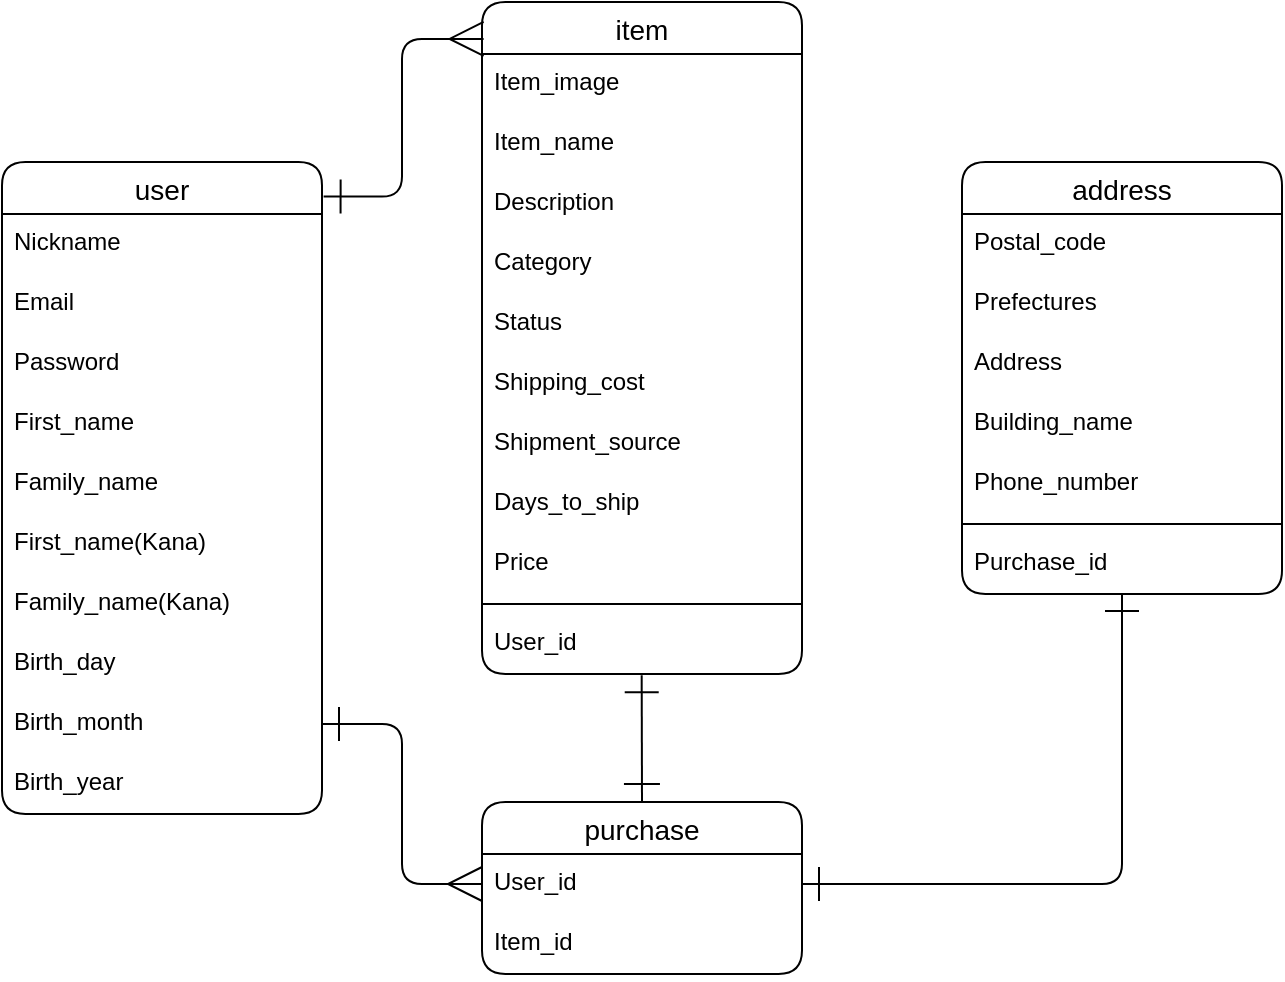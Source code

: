 <mxfile version="13.6.5">
    <diagram id="i8aRQP36LW8_8vwlZ2MQ" name="ページ1">
        <mxGraphModel dx="294" dy="2487" grid="1" gridSize="10" guides="1" tooltips="1" connect="1" arrows="1" fold="1" page="1" pageScale="1" pageWidth="827" pageHeight="1169" math="0" shadow="0">
            <root>
                <mxCell id="0"/>
                <mxCell id="1" parent="0"/>
                <mxCell id="61" value="user" style="swimlane;fontStyle=0;childLayout=stackLayout;horizontal=1;startSize=26;horizontalStack=0;resizeParent=1;resizeParentMax=0;resizeLast=0;collapsible=1;marginBottom=0;align=center;fontSize=14;swimlaneFillColor=none;rounded=1;" parent="1" vertex="1">
                    <mxGeometry y="-1760" width="160" height="326" as="geometry">
                        <mxRectangle x="40" y="-1560" width="60" height="26" as="alternateBounds"/>
                    </mxGeometry>
                </mxCell>
                <mxCell id="62" value="Nickname" style="text;strokeColor=none;spacingLeft=4;spacingRight=4;overflow=hidden;rotatable=0;points=[[0,0.5],[1,0.5]];portConstraint=eastwest;fontSize=12;rounded=1;" parent="61" vertex="1">
                    <mxGeometry y="26" width="160" height="30" as="geometry"/>
                </mxCell>
                <mxCell id="63" value="Email" style="text;strokeColor=none;fillColor=none;spacingLeft=4;spacingRight=4;overflow=hidden;rotatable=0;points=[[0,0.5],[1,0.5]];portConstraint=eastwest;fontSize=12;rounded=1;" parent="61" vertex="1">
                    <mxGeometry y="56" width="160" height="30" as="geometry"/>
                </mxCell>
                <mxCell id="79" value="Password" style="text;strokeColor=none;fillColor=none;spacingLeft=4;spacingRight=4;overflow=hidden;rotatable=0;points=[[0,0.5],[1,0.5]];portConstraint=eastwest;fontSize=12;rounded=1;" parent="61" vertex="1">
                    <mxGeometry y="86" width="160" height="30" as="geometry"/>
                </mxCell>
                <mxCell id="81" value="First_name" style="text;strokeColor=none;fillColor=none;spacingLeft=4;spacingRight=4;overflow=hidden;rotatable=0;points=[[0,0.5],[1,0.5]];portConstraint=eastwest;fontSize=12;rounded=1;" parent="61" vertex="1">
                    <mxGeometry y="116" width="160" height="30" as="geometry"/>
                </mxCell>
                <mxCell id="82" value="Family_name" style="text;strokeColor=none;fillColor=none;spacingLeft=4;spacingRight=4;overflow=hidden;rotatable=0;points=[[0,0.5],[1,0.5]];portConstraint=eastwest;fontSize=12;rounded=1;" parent="61" vertex="1">
                    <mxGeometry y="146" width="160" height="30" as="geometry"/>
                </mxCell>
                <mxCell id="83" value="First_name(Kana)" style="text;strokeColor=none;fillColor=none;spacingLeft=4;spacingRight=4;overflow=hidden;rotatable=0;points=[[0,0.5],[1,0.5]];portConstraint=eastwest;fontSize=12;rounded=1;" parent="61" vertex="1">
                    <mxGeometry y="176" width="160" height="30" as="geometry"/>
                </mxCell>
                <mxCell id="80" value="Family_name(Kana)" style="text;strokeColor=none;fillColor=none;spacingLeft=4;spacingRight=4;overflow=hidden;rotatable=0;points=[[0,0.5],[1,0.5]];portConstraint=eastwest;fontSize=12;rounded=1;" parent="61" vertex="1">
                    <mxGeometry y="206" width="160" height="30" as="geometry"/>
                </mxCell>
                <mxCell id="84" value="Birth_day" style="text;strokeColor=none;fillColor=none;spacingLeft=4;spacingRight=4;overflow=hidden;rotatable=0;points=[[0,0.5],[1,0.5]];portConstraint=eastwest;fontSize=12;rounded=1;" parent="61" vertex="1">
                    <mxGeometry y="236" width="160" height="30" as="geometry"/>
                </mxCell>
                <mxCell id="86" value="Birth_month" style="text;strokeColor=none;fillColor=none;spacingLeft=4;spacingRight=4;overflow=hidden;rotatable=0;points=[[0,0.5],[1,0.5]];portConstraint=eastwest;fontSize=12;rounded=1;" parent="61" vertex="1">
                    <mxGeometry y="266" width="160" height="30" as="geometry"/>
                </mxCell>
                <mxCell id="97" value="Birth_year" style="text;strokeColor=none;fillColor=none;spacingLeft=4;spacingRight=4;overflow=hidden;rotatable=0;points=[[0,0.5],[1,0.5]];portConstraint=eastwest;fontSize=12;rounded=1;" parent="61" vertex="1">
                    <mxGeometry y="296" width="160" height="30" as="geometry"/>
                </mxCell>
                <mxCell id="135" value="address" style="swimlane;fontStyle=0;childLayout=stackLayout;horizontal=1;startSize=26;horizontalStack=0;resizeParent=1;resizeParentMax=0;resizeLast=0;collapsible=1;marginBottom=0;align=center;fontSize=14;rounded=1;" parent="1" vertex="1">
                    <mxGeometry x="480" y="-1760" width="160" height="216" as="geometry">
                        <mxRectangle x="440" y="-1560" width="180" height="26" as="alternateBounds"/>
                    </mxGeometry>
                </mxCell>
                <mxCell id="136" value="Postal_code" style="text;strokeColor=none;fillColor=none;spacingLeft=4;spacingRight=4;overflow=hidden;rotatable=0;points=[[0,0.5],[1,0.5]];portConstraint=eastwest;fontSize=12;" parent="135" vertex="1">
                    <mxGeometry y="26" width="160" height="30" as="geometry"/>
                </mxCell>
                <mxCell id="137" value="Prefectures" style="text;strokeColor=none;fillColor=none;spacingLeft=4;spacingRight=4;overflow=hidden;rotatable=0;points=[[0,0.5],[1,0.5]];portConstraint=eastwest;fontSize=12;" parent="135" vertex="1">
                    <mxGeometry y="56" width="160" height="30" as="geometry"/>
                </mxCell>
                <mxCell id="138" value="Address" style="text;strokeColor=none;fillColor=none;spacingLeft=4;spacingRight=4;overflow=hidden;rotatable=0;points=[[0,0.5],[1,0.5]];portConstraint=eastwest;fontSize=12;" parent="135" vertex="1">
                    <mxGeometry y="86" width="160" height="30" as="geometry"/>
                </mxCell>
                <mxCell id="150" value="Building_name" style="text;strokeColor=none;fillColor=none;spacingLeft=4;spacingRight=4;overflow=hidden;rotatable=0;points=[[0,0.5],[1,0.5]];portConstraint=eastwest;fontSize=12;" parent="135" vertex="1">
                    <mxGeometry y="116" width="160" height="30" as="geometry"/>
                </mxCell>
                <mxCell id="151" value="Phone_number" style="text;strokeColor=none;fillColor=none;spacingLeft=4;spacingRight=4;overflow=hidden;rotatable=0;points=[[0,0.5],[1,0.5]];portConstraint=eastwest;fontSize=12;" parent="135" vertex="1">
                    <mxGeometry y="146" width="160" height="30" as="geometry"/>
                </mxCell>
                <mxCell id="172" value="" style="line;strokeWidth=1;rotatable=0;dashed=0;labelPosition=right;align=left;verticalAlign=middle;spacingTop=0;spacingLeft=6;points=[];portConstraint=eastwest;" vertex="1" parent="135">
                    <mxGeometry y="176" width="160" height="10" as="geometry"/>
                </mxCell>
                <mxCell id="171" value="Purchase_id" style="text;strokeColor=none;fillColor=none;spacingLeft=4;spacingRight=4;overflow=hidden;rotatable=0;points=[[0,0.5],[1,0.5]];portConstraint=eastwest;fontSize=12;" vertex="1" parent="135">
                    <mxGeometry y="186" width="160" height="30" as="geometry"/>
                </mxCell>
                <mxCell id="168" style="rounded=1;orthogonalLoop=1;jettySize=auto;html=1;exitX=1;exitY=0.5;exitDx=0;exitDy=0;entryX=0.5;entryY=1;entryDx=0;entryDy=0;endSize=15;startSize=15;startArrow=ERone;startFill=0;edgeStyle=orthogonalEdgeStyle;endArrow=ERone;endFill=0;" parent="1" source="152" target="135" edge="1">
                    <mxGeometry relative="1" as="geometry">
                        <mxPoint x="402" y="-1420" as="sourcePoint"/>
                    </mxGeometry>
                </mxCell>
                <mxCell id="155" value="purchase" style="swimlane;fontStyle=0;childLayout=stackLayout;horizontal=1;startSize=26;horizontalStack=0;resizeParent=1;resizeParentMax=0;resizeLast=0;collapsible=1;marginBottom=0;align=center;fontSize=14;rounded=1;" parent="1" vertex="1">
                    <mxGeometry x="240" y="-1440" width="160" height="86" as="geometry"/>
                </mxCell>
                <mxCell id="152" value="User_id" style="text;strokeColor=none;fillColor=none;spacingLeft=4;spacingRight=4;overflow=hidden;rotatable=0;points=[[0,0.5],[1,0.5]];portConstraint=eastwest;fontSize=12;" parent="155" vertex="1">
                    <mxGeometry y="26" width="160" height="30" as="geometry"/>
                </mxCell>
                <mxCell id="153" value="Item_id" style="text;strokeColor=none;fillColor=none;spacingLeft=4;spacingRight=4;overflow=hidden;rotatable=0;points=[[0,0.5],[1,0.5]];portConstraint=eastwest;fontSize=12;" parent="155" vertex="1">
                    <mxGeometry y="56" width="160" height="30" as="geometry"/>
                </mxCell>
                <mxCell id="131" value="item" style="swimlane;fontStyle=0;childLayout=stackLayout;horizontal=1;startSize=26;horizontalStack=0;resizeParent=1;resizeParentMax=0;resizeLast=0;collapsible=1;marginBottom=0;align=center;fontSize=14;rounded=1;" parent="1" vertex="1">
                    <mxGeometry x="240" y="-1840" width="160" height="336" as="geometry"/>
                </mxCell>
                <mxCell id="133" value="Item_image" style="text;strokeColor=none;fillColor=none;spacingLeft=4;spacingRight=4;overflow=hidden;rotatable=0;points=[[0,0.5],[1,0.5]];portConstraint=eastwest;fontSize=12;rounded=1;" parent="131" vertex="1">
                    <mxGeometry y="26" width="160" height="30" as="geometry"/>
                </mxCell>
                <mxCell id="132" value="Item_name" style="text;strokeColor=none;fillColor=none;spacingLeft=4;spacingRight=4;overflow=hidden;rotatable=0;points=[[0,0.5],[1,0.5]];portConstraint=eastwest;fontSize=12;rounded=1;" parent="131" vertex="1">
                    <mxGeometry y="56" width="160" height="30" as="geometry"/>
                </mxCell>
                <mxCell id="139" value="Description" style="text;strokeColor=none;fillColor=none;spacingLeft=4;spacingRight=4;overflow=hidden;rotatable=0;points=[[0,0.5],[1,0.5]];portConstraint=eastwest;fontSize=12;rounded=1;" parent="131" vertex="1">
                    <mxGeometry y="86" width="160" height="30" as="geometry"/>
                </mxCell>
                <mxCell id="140" value="Category" style="text;strokeColor=none;fillColor=none;spacingLeft=4;spacingRight=4;overflow=hidden;rotatable=0;points=[[0,0.5],[1,0.5]];portConstraint=eastwest;fontSize=12;rounded=1;" parent="131" vertex="1">
                    <mxGeometry y="116" width="160" height="30" as="geometry"/>
                </mxCell>
                <mxCell id="141" value="Status" style="text;strokeColor=none;fillColor=none;spacingLeft=4;spacingRight=4;overflow=hidden;rotatable=0;points=[[0,0.5],[1,0.5]];portConstraint=eastwest;fontSize=12;rounded=1;" parent="131" vertex="1">
                    <mxGeometry y="146" width="160" height="30" as="geometry"/>
                </mxCell>
                <mxCell id="142" value="Shipping_cost" style="text;strokeColor=none;fillColor=none;spacingLeft=4;spacingRight=4;overflow=hidden;rotatable=0;points=[[0,0.5],[1,0.5]];portConstraint=eastwest;fontSize=12;rounded=1;" parent="131" vertex="1">
                    <mxGeometry y="176" width="160" height="30" as="geometry"/>
                </mxCell>
                <mxCell id="143" value="Shipment_source" style="text;strokeColor=none;fillColor=none;spacingLeft=4;spacingRight=4;overflow=hidden;rotatable=0;points=[[0,0.5],[1,0.5]];portConstraint=eastwest;fontSize=12;rounded=1;" parent="131" vertex="1">
                    <mxGeometry y="206" width="160" height="30" as="geometry"/>
                </mxCell>
                <mxCell id="145" value="Days_to_ship" style="text;strokeColor=none;fillColor=none;spacingLeft=4;spacingRight=4;overflow=hidden;rotatable=0;points=[[0,0.5],[1,0.5]];portConstraint=eastwest;fontSize=12;rounded=1;" parent="131" vertex="1">
                    <mxGeometry y="236" width="160" height="30" as="geometry"/>
                </mxCell>
                <mxCell id="147" value="Price" style="text;strokeColor=none;fillColor=none;spacingLeft=4;spacingRight=4;overflow=hidden;rotatable=0;points=[[0,0.5],[1,0.5]];portConstraint=eastwest;fontSize=12;rounded=1;" parent="131" vertex="1">
                    <mxGeometry y="266" width="160" height="30" as="geometry"/>
                </mxCell>
                <mxCell id="149" value="" style="line;strokeWidth=1;rotatable=0;dashed=0;labelPosition=right;align=left;verticalAlign=middle;spacingTop=0;spacingLeft=6;points=[];portConstraint=eastwest;rounded=1;" parent="131" vertex="1">
                    <mxGeometry y="296" width="160" height="10" as="geometry"/>
                </mxCell>
                <mxCell id="148" value="User_id" style="text;strokeColor=none;fillColor=none;spacingLeft=4;spacingRight=4;overflow=hidden;rotatable=0;points=[[0,0.5],[1,0.5]];portConstraint=eastwest;fontSize=12;rounded=1;" parent="131" vertex="1">
                    <mxGeometry y="306" width="160" height="30" as="geometry"/>
                </mxCell>
                <mxCell id="166" style="edgeStyle=orthogonalEdgeStyle;rounded=1;orthogonalLoop=1;jettySize=auto;html=1;exitX=1.005;exitY=0.053;exitDx=0;exitDy=0;entryX=0.005;entryY=0.055;entryDx=0;entryDy=0;entryPerimeter=0;exitPerimeter=0;endSize=15;startSize=15;startArrow=ERone;startFill=0;endArrow=ERmany;endFill=0;" parent="1" source="61" target="131" edge="1">
                    <mxGeometry relative="1" as="geometry"/>
                </mxCell>
                <mxCell id="167" style="edgeStyle=orthogonalEdgeStyle;rounded=1;orthogonalLoop=1;jettySize=auto;html=1;entryX=0;entryY=0.5;entryDx=0;entryDy=0;endSize=15;startSize=15;endArrow=ERmany;endFill=0;startArrow=ERone;startFill=0;exitX=1;exitY=0.5;exitDx=0;exitDy=0;" parent="1" source="86" target="152" edge="1">
                    <mxGeometry relative="1" as="geometry"/>
                </mxCell>
                <mxCell id="170" value="" style="endArrow=ERone;html=1;exitX=0.5;exitY=0;exitDx=0;exitDy=0;startArrow=ERone;startFill=0;endSize=15;startSize=16;entryX=0.499;entryY=1.022;entryDx=0;entryDy=0;entryPerimeter=0;endFill=0;" parent="1" source="155" target="148" edge="1">
                    <mxGeometry width="50" height="50" relative="1" as="geometry">
                        <mxPoint x="320" y="-1490" as="sourcePoint"/>
                        <mxPoint x="320" y="-1510" as="targetPoint"/>
                    </mxGeometry>
                </mxCell>
            </root>
        </mxGraphModel>
    </diagram>
</mxfile>